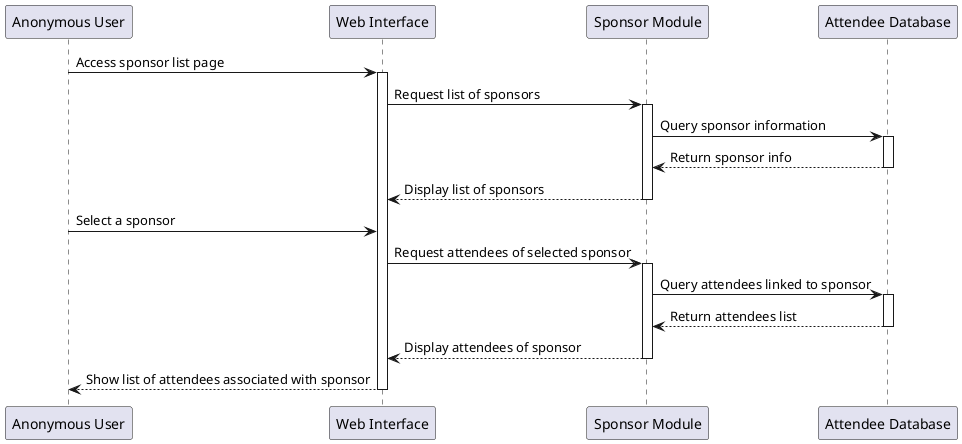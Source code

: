 @startuml
participant "Anonymous User" as User
participant "Web Interface" as Web
participant "Sponsor Module" as SponsorModule
participant "Attendee Database" as Database

User -> Web: Access sponsor list page
activate Web

Web -> SponsorModule: Request list of sponsors
activate SponsorModule

SponsorModule -> Database: Query sponsor information
activate Database
Database --> SponsorModule: Return sponsor info
deactivate Database

SponsorModule --> Web: Display list of sponsors
deactivate SponsorModule

User -> Web: Select a sponsor
Web -> SponsorModule: Request attendees of selected sponsor
activate SponsorModule 

SponsorModule -> Database: Query attendees linked to sponsor
activate Database
Database --> SponsorModule: Return attendees list
deactivate Database

SponsorModule --> Web: Display attendees of sponsor
deactivate SponsorModule

Web --> User: Show list of attendees associated with sponsor
deactivate Web

@enduml